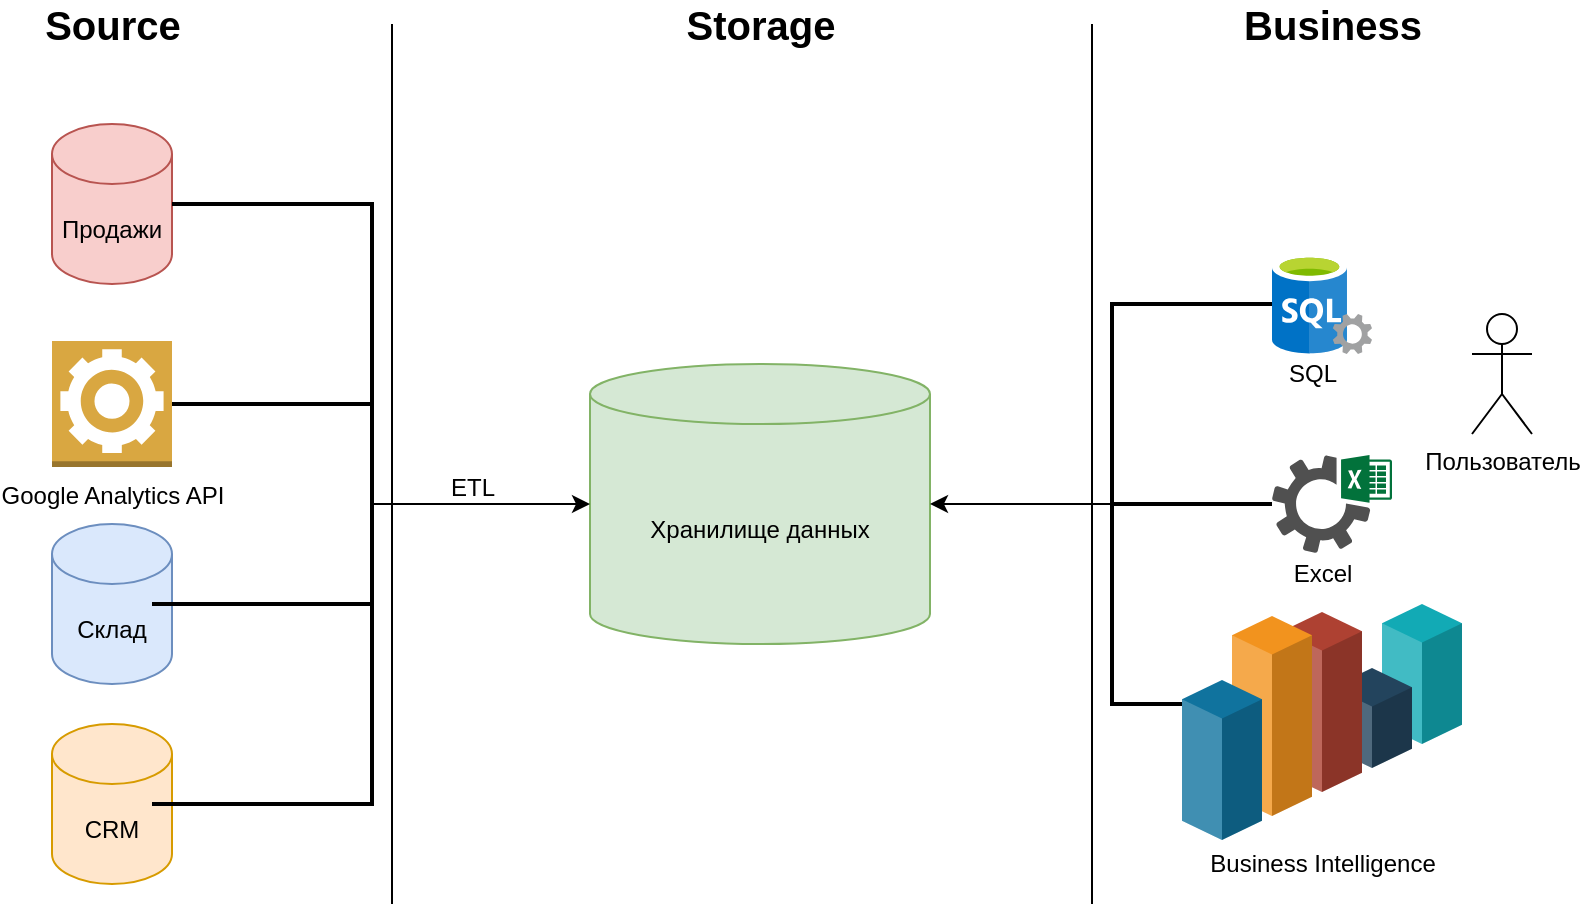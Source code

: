 <mxfile version="19.0.3" type="device"><diagram id="WQ9QmCb4fUpzE3CBwIUN" name="Страница 1"><mxGraphModel dx="1021" dy="651" grid="1" gridSize="10" guides="1" tooltips="1" connect="1" arrows="1" fold="1" page="1" pageScale="1" pageWidth="827" pageHeight="1169" math="0" shadow="0"><root><mxCell id="0"/><mxCell id="1" parent="0"/><mxCell id="Qqmw9xhT1wQVjWOH_nC0-1" value="Продажи" style="shape=cylinder3;whiteSpace=wrap;html=1;boundedLbl=1;backgroundOutline=1;size=15;fillColor=#f8cecc;strokeColor=#b85450;" vertex="1" parent="1"><mxGeometry x="60" y="130" width="60" height="80" as="geometry"/></mxCell><mxCell id="Qqmw9xhT1wQVjWOH_nC0-2" value="Хранилище данных" style="shape=cylinder3;whiteSpace=wrap;html=1;boundedLbl=1;backgroundOutline=1;size=15;fillColor=#d5e8d4;strokeColor=#82b366;" vertex="1" parent="1"><mxGeometry x="329" y="250" width="170" height="140" as="geometry"/></mxCell><mxCell id="Qqmw9xhT1wQVjWOH_nC0-3" value="Склад" style="shape=cylinder3;whiteSpace=wrap;html=1;boundedLbl=1;backgroundOutline=1;size=15;fillColor=#dae8fc;strokeColor=#6c8ebf;" vertex="1" parent="1"><mxGeometry x="60" y="330" width="60" height="80" as="geometry"/></mxCell><mxCell id="Qqmw9xhT1wQVjWOH_nC0-4" value="CRM" style="shape=cylinder3;whiteSpace=wrap;html=1;boundedLbl=1;backgroundOutline=1;size=15;fillColor=#ffe6cc;strokeColor=#d79b00;" vertex="1" parent="1"><mxGeometry x="60" y="430" width="60" height="80" as="geometry"/></mxCell><mxCell id="Qqmw9xhT1wQVjWOH_nC0-7" value="Google Analytics API" style="outlineConnect=0;dashed=0;verticalLabelPosition=bottom;verticalAlign=top;align=center;html=1;shape=mxgraph.aws3.worker;fillColor=#D9A741;gradientColor=none;" vertex="1" parent="1"><mxGeometry x="60" y="238.5" width="60" height="63" as="geometry"/></mxCell><mxCell id="Qqmw9xhT1wQVjWOH_nC0-12" value="" style="strokeWidth=2;html=1;shape=mxgraph.flowchart.annotation_1;align=left;pointerEvents=1;rotation=-180;" vertex="1" parent="1"><mxGeometry x="120" y="170" width="100" height="100" as="geometry"/></mxCell><mxCell id="Qqmw9xhT1wQVjWOH_nC0-13" value="" style="strokeWidth=2;html=1;shape=mxgraph.flowchart.annotation_1;align=left;pointerEvents=1;rotation=-180;" vertex="1" parent="1"><mxGeometry x="120" y="270" width="100" height="100" as="geometry"/></mxCell><mxCell id="Qqmw9xhT1wQVjWOH_nC0-14" value="" style="strokeWidth=2;html=1;shape=mxgraph.flowchart.annotation_1;align=left;pointerEvents=1;rotation=-180;" vertex="1" parent="1"><mxGeometry x="110" y="370" width="110" height="100" as="geometry"/></mxCell><mxCell id="Qqmw9xhT1wQVjWOH_nC0-16" value="" style="endArrow=classic;html=1;rounded=0;exitX=0;exitY=0.5;exitDx=0;exitDy=0;exitPerimeter=0;" edge="1" parent="1" source="Qqmw9xhT1wQVjWOH_nC0-13" target="Qqmw9xhT1wQVjWOH_nC0-2"><mxGeometry width="50" height="50" relative="1" as="geometry"><mxPoint x="390" y="310" as="sourcePoint"/><mxPoint x="620" y="370" as="targetPoint"/></mxGeometry></mxCell><mxCell id="Qqmw9xhT1wQVjWOH_nC0-17" value="ETL" style="text;html=1;align=center;verticalAlign=middle;resizable=0;points=[];autosize=1;strokeColor=none;fillColor=none;" vertex="1" parent="1"><mxGeometry x="250" y="301.5" width="40" height="20" as="geometry"/></mxCell><mxCell id="Qqmw9xhT1wQVjWOH_nC0-19" value="" style="strokeWidth=2;html=1;shape=mxgraph.flowchart.annotation_1;align=left;pointerEvents=1;rotation=0;" vertex="1" parent="1"><mxGeometry x="590" y="220" width="80" height="100" as="geometry"/></mxCell><mxCell id="Qqmw9xhT1wQVjWOH_nC0-20" value="" style="strokeWidth=2;html=1;shape=mxgraph.flowchart.annotation_1;align=left;pointerEvents=1;rotation=0;" vertex="1" parent="1"><mxGeometry x="590" y="320" width="80" height="100" as="geometry"/></mxCell><mxCell id="Qqmw9xhT1wQVjWOH_nC0-21" value="" style="sketch=0;pointerEvents=1;shadow=0;dashed=0;html=1;strokeColor=none;fillColor=#505050;labelPosition=center;verticalLabelPosition=bottom;verticalAlign=top;outlineConnect=0;align=center;shape=mxgraph.office.services.excel_services;" vertex="1" parent="1"><mxGeometry x="670" y="295.5" width="60" height="49" as="geometry"/></mxCell><mxCell id="Qqmw9xhT1wQVjWOH_nC0-22" value="" style="sketch=0;aspect=fixed;html=1;points=[];align=center;image;fontSize=12;image=img/lib/mscae/SQL_Servers.svg;" vertex="1" parent="1"><mxGeometry x="670" y="195" width="50" height="50" as="geometry"/></mxCell><mxCell id="Qqmw9xhT1wQVjWOH_nC0-38" value="" style="endArrow=classic;html=1;rounded=0;entryX=1;entryY=0.5;entryDx=0;entryDy=0;entryPerimeter=0;exitX=0;exitY=0;exitDx=0;exitDy=0;exitPerimeter=0;" edge="1" parent="1" source="Qqmw9xhT1wQVjWOH_nC0-20" target="Qqmw9xhT1wQVjWOH_nC0-2"><mxGeometry width="50" height="50" relative="1" as="geometry"><mxPoint x="480" y="310" as="sourcePoint"/><mxPoint x="530" y="260" as="targetPoint"/></mxGeometry></mxCell><mxCell id="Qqmw9xhT1wQVjWOH_nC0-49" value="" style="verticalLabelPosition=bottom;verticalAlign=top;html=1;shape=mxgraph.infographic.shadedCube;isoAngle=15;fillColor=#12AAB5;strokeColor=none;shadow=0;" vertex="1" parent="1"><mxGeometry x="725" y="370" width="40" height="70" as="geometry"/></mxCell><mxCell id="Qqmw9xhT1wQVjWOH_nC0-50" value="" style="verticalLabelPosition=bottom;verticalAlign=top;html=1;shape=mxgraph.infographic.shadedCube;isoAngle=15;fillColor=#23445D;strokeColor=none;shadow=0;" vertex="1" parent="1"><mxGeometry x="700" y="402" width="40" height="50" as="geometry"/></mxCell><mxCell id="Qqmw9xhT1wQVjWOH_nC0-51" value="" style="verticalLabelPosition=bottom;verticalAlign=top;html=1;shape=mxgraph.infographic.shadedCube;isoAngle=15;fillColor=#AE4132;strokeColor=none;shadow=0;" vertex="1" parent="1"><mxGeometry x="675" y="374" width="40" height="90" as="geometry"/></mxCell><mxCell id="Qqmw9xhT1wQVjWOH_nC0-52" value="" style="verticalLabelPosition=bottom;verticalAlign=top;html=1;shape=mxgraph.infographic.shadedCube;isoAngle=15;fillColor=#F2931E;strokeColor=none;shadow=0;" vertex="1" parent="1"><mxGeometry x="650" y="376" width="40" height="100" as="geometry"/></mxCell><mxCell id="Qqmw9xhT1wQVjWOH_nC0-53" value="" style="verticalLabelPosition=bottom;verticalAlign=top;html=1;shape=mxgraph.infographic.shadedCube;isoAngle=15;fillColor=#10739E;strokeColor=none;shadow=0;" vertex="1" parent="1"><mxGeometry x="625" y="408" width="40" height="80" as="geometry"/></mxCell><mxCell id="Qqmw9xhT1wQVjWOH_nC0-54" value="" style="endArrow=none;html=1;rounded=0;" edge="1" parent="1"><mxGeometry width="50" height="50" relative="1" as="geometry"><mxPoint x="580" y="520" as="sourcePoint"/><mxPoint x="580" y="80" as="targetPoint"/></mxGeometry></mxCell><mxCell id="Qqmw9xhT1wQVjWOH_nC0-55" value="" style="endArrow=none;html=1;rounded=0;" edge="1" parent="1"><mxGeometry width="50" height="50" relative="1" as="geometry"><mxPoint x="230" y="520" as="sourcePoint"/><mxPoint x="230" y="80" as="targetPoint"/></mxGeometry></mxCell><mxCell id="Qqmw9xhT1wQVjWOH_nC0-56" value="&lt;font size=&quot;1&quot; style=&quot;&quot;&gt;&lt;b style=&quot;font-size: 20px;&quot;&gt;Source&lt;/b&gt;&lt;/font&gt;" style="text;html=1;align=center;verticalAlign=middle;resizable=0;points=[];autosize=1;strokeColor=none;fillColor=none;" vertex="1" parent="1"><mxGeometry x="50" y="70" width="80" height="20" as="geometry"/></mxCell><mxCell id="Qqmw9xhT1wQVjWOH_nC0-57" value="&lt;font size=&quot;1&quot; style=&quot;&quot;&gt;&lt;b style=&quot;font-size: 20px;&quot;&gt;Storage&lt;/b&gt;&lt;/font&gt;" style="text;html=1;align=center;verticalAlign=middle;resizable=0;points=[];autosize=1;strokeColor=none;fillColor=none;" vertex="1" parent="1"><mxGeometry x="369" y="70" width="90" height="20" as="geometry"/></mxCell><mxCell id="Qqmw9xhT1wQVjWOH_nC0-58" value="&lt;span style=&quot;font-size: 20px;&quot;&gt;&lt;b&gt;Business&lt;/b&gt;&lt;/span&gt;" style="text;html=1;align=center;verticalAlign=middle;resizable=0;points=[];autosize=1;strokeColor=none;fillColor=none;" vertex="1" parent="1"><mxGeometry x="650" y="70" width="100" height="20" as="geometry"/></mxCell><mxCell id="Qqmw9xhT1wQVjWOH_nC0-60" value="SQL" style="text;html=1;align=center;verticalAlign=middle;resizable=0;points=[];autosize=1;strokeColor=none;fillColor=none;" vertex="1" parent="1"><mxGeometry x="670" y="245" width="40" height="20" as="geometry"/></mxCell><mxCell id="Qqmw9xhT1wQVjWOH_nC0-61" value="Excel" style="text;html=1;align=center;verticalAlign=middle;resizable=0;points=[];autosize=1;strokeColor=none;fillColor=none;" vertex="1" parent="1"><mxGeometry x="675" y="344.5" width="40" height="20" as="geometry"/></mxCell><mxCell id="Qqmw9xhT1wQVjWOH_nC0-62" value="Business Intelligence" style="text;html=1;align=center;verticalAlign=middle;resizable=0;points=[];autosize=1;strokeColor=none;fillColor=none;" vertex="1" parent="1"><mxGeometry x="630" y="490" width="130" height="20" as="geometry"/></mxCell><mxCell id="Qqmw9xhT1wQVjWOH_nC0-63" value="Пользователь" style="shape=umlActor;verticalLabelPosition=bottom;verticalAlign=top;html=1;outlineConnect=0;fontSize=12;" vertex="1" parent="1"><mxGeometry x="770" y="225" width="30" height="60" as="geometry"/></mxCell></root></mxGraphModel></diagram></mxfile>